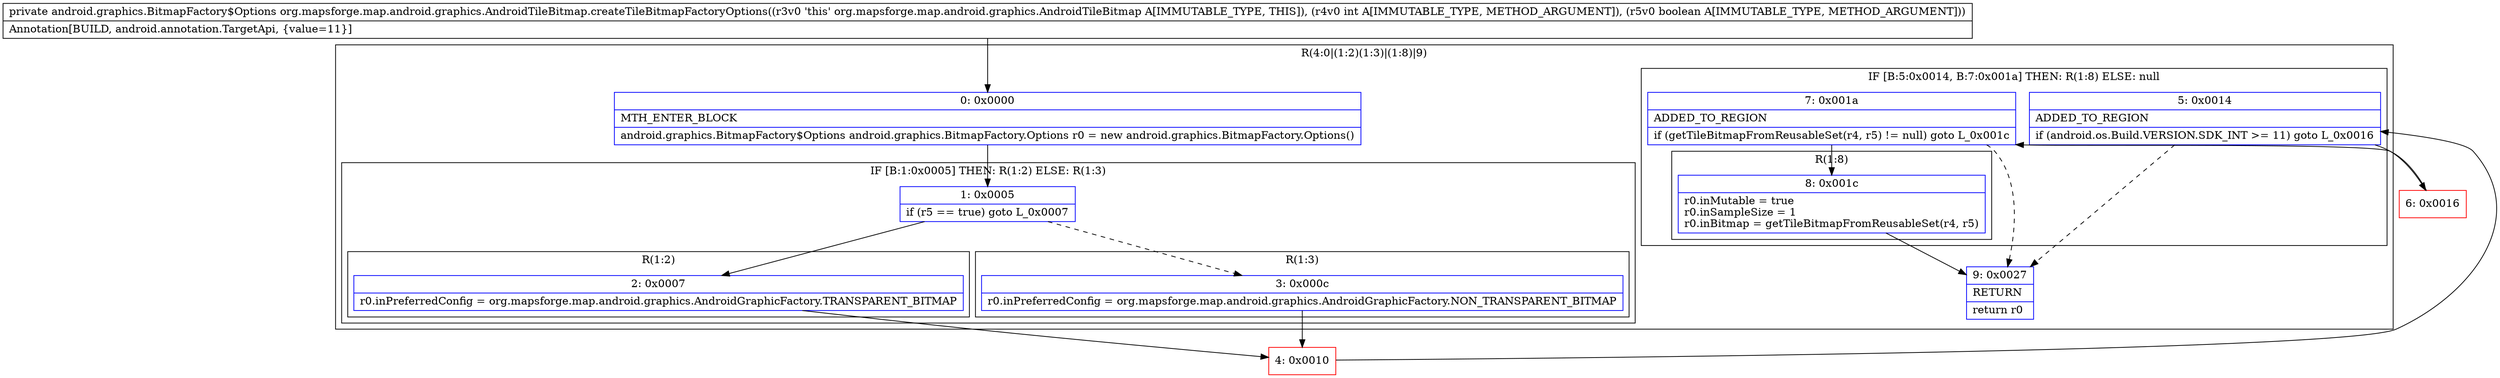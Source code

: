 digraph "CFG fororg.mapsforge.map.android.graphics.AndroidTileBitmap.createTileBitmapFactoryOptions(IZ)Landroid\/graphics\/BitmapFactory$Options;" {
subgraph cluster_Region_1460259024 {
label = "R(4:0|(1:2)(1:3)|(1:8)|9)";
node [shape=record,color=blue];
Node_0 [shape=record,label="{0\:\ 0x0000|MTH_ENTER_BLOCK\l|android.graphics.BitmapFactory$Options android.graphics.BitmapFactory.Options r0 = new android.graphics.BitmapFactory.Options()\l}"];
subgraph cluster_IfRegion_1352750163 {
label = "IF [B:1:0x0005] THEN: R(1:2) ELSE: R(1:3)";
node [shape=record,color=blue];
Node_1 [shape=record,label="{1\:\ 0x0005|if (r5 == true) goto L_0x0007\l}"];
subgraph cluster_Region_1424768824 {
label = "R(1:2)";
node [shape=record,color=blue];
Node_2 [shape=record,label="{2\:\ 0x0007|r0.inPreferredConfig = org.mapsforge.map.android.graphics.AndroidGraphicFactory.TRANSPARENT_BITMAP\l}"];
}
subgraph cluster_Region_1305178848 {
label = "R(1:3)";
node [shape=record,color=blue];
Node_3 [shape=record,label="{3\:\ 0x000c|r0.inPreferredConfig = org.mapsforge.map.android.graphics.AndroidGraphicFactory.NON_TRANSPARENT_BITMAP\l}"];
}
}
subgraph cluster_IfRegion_1024231438 {
label = "IF [B:5:0x0014, B:7:0x001a] THEN: R(1:8) ELSE: null";
node [shape=record,color=blue];
Node_5 [shape=record,label="{5\:\ 0x0014|ADDED_TO_REGION\l|if (android.os.Build.VERSION.SDK_INT \>= 11) goto L_0x0016\l}"];
Node_7 [shape=record,label="{7\:\ 0x001a|ADDED_TO_REGION\l|if (getTileBitmapFromReusableSet(r4, r5) != null) goto L_0x001c\l}"];
subgraph cluster_Region_1236708945 {
label = "R(1:8)";
node [shape=record,color=blue];
Node_8 [shape=record,label="{8\:\ 0x001c|r0.inMutable = true\lr0.inSampleSize = 1\lr0.inBitmap = getTileBitmapFromReusableSet(r4, r5)\l}"];
}
}
Node_9 [shape=record,label="{9\:\ 0x0027|RETURN\l|return r0\l}"];
}
Node_4 [shape=record,color=red,label="{4\:\ 0x0010}"];
Node_6 [shape=record,color=red,label="{6\:\ 0x0016}"];
MethodNode[shape=record,label="{private android.graphics.BitmapFactory$Options org.mapsforge.map.android.graphics.AndroidTileBitmap.createTileBitmapFactoryOptions((r3v0 'this' org.mapsforge.map.android.graphics.AndroidTileBitmap A[IMMUTABLE_TYPE, THIS]), (r4v0 int A[IMMUTABLE_TYPE, METHOD_ARGUMENT]), (r5v0 boolean A[IMMUTABLE_TYPE, METHOD_ARGUMENT]))  | Annotation[BUILD, android.annotation.TargetApi, \{value=11\}]\l}"];
MethodNode -> Node_0;
Node_0 -> Node_1;
Node_1 -> Node_2;
Node_1 -> Node_3[style=dashed];
Node_2 -> Node_4;
Node_3 -> Node_4;
Node_5 -> Node_6;
Node_5 -> Node_9[style=dashed];
Node_7 -> Node_8;
Node_7 -> Node_9[style=dashed];
Node_8 -> Node_9;
Node_4 -> Node_5;
Node_6 -> Node_7;
}

